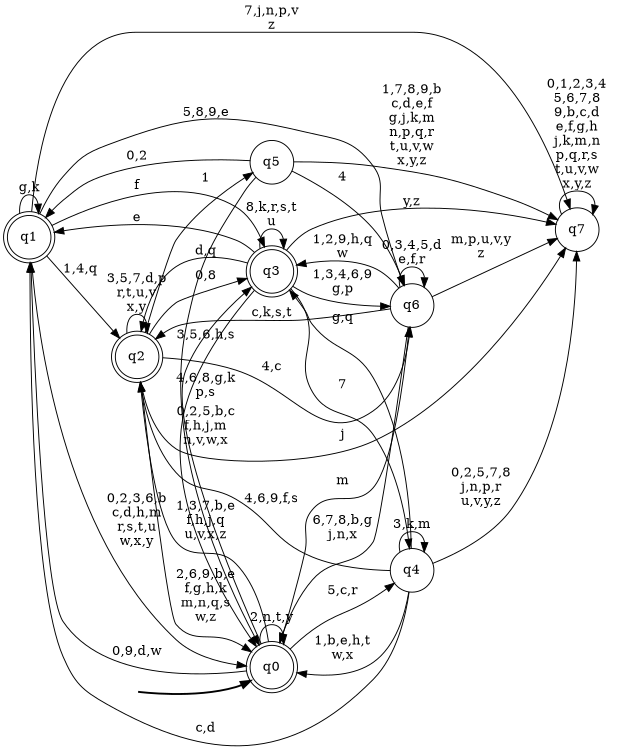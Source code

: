digraph BlueStar {
__start0 [style = invis, shape = none, label = "", width = 0, height = 0];

rankdir=LR;
size="8,5";

s0 [style="rounded,filled", color="black", fillcolor="white" shape="doublecircle", label="q0"];
s1 [style="rounded,filled", color="black", fillcolor="white" shape="doublecircle", label="q1"];
s2 [style="rounded,filled", color="black", fillcolor="white" shape="doublecircle", label="q2"];
s3 [style="rounded,filled", color="black", fillcolor="white" shape="doublecircle", label="q3"];
s4 [style="filled", color="black", fillcolor="white" shape="circle", label="q4"];
s5 [style="filled", color="black", fillcolor="white" shape="circle", label="q5"];
s6 [style="filled", color="black", fillcolor="white" shape="circle", label="q6"];
s7 [style="filled", color="black", fillcolor="white" shape="circle", label="q7"];
subgraph cluster_main { 
	graph [pad=".75", ranksep="0.15", nodesep="0.15"];
	 style=invis; 
	__start0 -> s0 [penwidth=2];
}
s0 -> s0 [label="2,n,t,y"];
s0 -> s1 [label="0,9,d,w"];
s0 -> s2 [label="1,3,7,b,e\nf,h,j,q\nu,v,x,z"];
s0 -> s3 [label="4,6,8,g,k\np,s"];
s0 -> s4 [label="5,c,r"];
s0 -> s6 [label="m"];
s1 -> s0 [label="0,2,3,6,b\nc,d,h,m\nr,s,t,u\nw,x,y"];
s1 -> s1 [label="g,k"];
s1 -> s2 [label="1,4,q"];
s1 -> s3 [label="f"];
s1 -> s6 [label="5,8,9,e"];
s1 -> s7 [label="7,j,n,p,v\nz"];
s2 -> s0 [label="2,6,9,b,e\nf,g,h,k\nm,n,q,s\nw,z"];
s2 -> s2 [label="3,5,7,d,p\nr,t,u,v\nx,y"];
s2 -> s3 [label="0,8"];
s2 -> s5 [label="1"];
s2 -> s6 [label="4,c"];
s2 -> s7 [label="j"];
s3 -> s0 [label="0,2,5,b,c\nf,h,j,m\nn,v,w,x"];
s3 -> s1 [label="e"];
s3 -> s2 [label="d,q"];
s3 -> s3 [label="8,k,r,s,t\nu"];
s3 -> s4 [label="7"];
s3 -> s6 [label="1,3,4,6,9\ng,p"];
s3 -> s7 [label="y,z"];
s4 -> s0 [label="1,b,e,h,t\nw,x"];
s4 -> s1 [label="c,d"];
s4 -> s2 [label="4,6,9,f,s"];
s4 -> s3 [label="g,q"];
s4 -> s4 [label="3,k,m"];
s4 -> s7 [label="0,2,5,7,8\nj,n,p,r\nu,v,y,z"];
s5 -> s0 [label="3,5,6,h,s"];
s5 -> s1 [label="0,2"];
s5 -> s6 [label="4"];
s5 -> s7 [label="1,7,8,9,b\nc,d,e,f\ng,j,k,m\nn,p,q,r\nt,u,v,w\nx,y,z"];
s6 -> s0 [label="6,7,8,b,g\nj,n,x"];
s6 -> s2 [label="c,k,s,t"];
s6 -> s3 [label="1,2,9,h,q\nw"];
s6 -> s6 [label="0,3,4,5,d\ne,f,r"];
s6 -> s7 [label="m,p,u,v,y\nz"];
s7 -> s7 [label="0,1,2,3,4\n5,6,7,8\n9,b,c,d\ne,f,g,h\nj,k,m,n\np,q,r,s\nt,u,v,w\nx,y,z"];

}